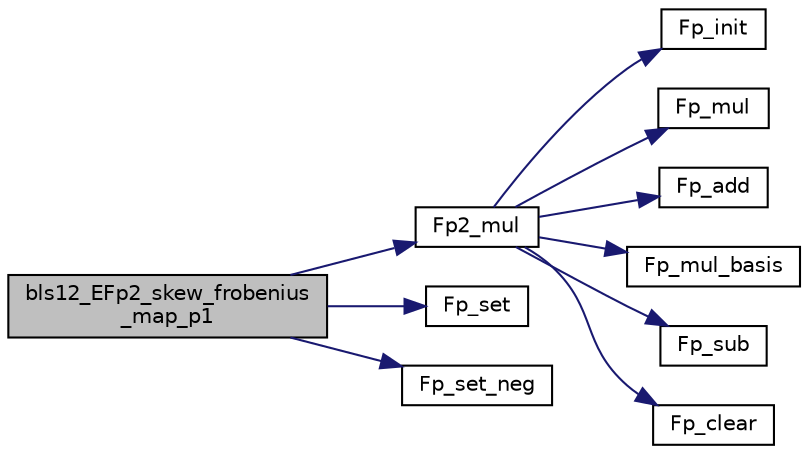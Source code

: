 digraph "bls12_EFp2_skew_frobenius_map_p1"
{
  edge [fontname="Helvetica",fontsize="10",labelfontname="Helvetica",labelfontsize="10"];
  node [fontname="Helvetica",fontsize="10",shape=record];
  rankdir="LR";
  Node0 [label="bls12_EFp2_skew_frobenius\l_map_p1",height=0.2,width=0.4,color="black", fillcolor="grey75", style="filled", fontcolor="black"];
  Node0 -> Node1 [color="midnightblue",fontsize="10",style="solid",fontname="Helvetica"];
  Node1 [label="Fp2_mul",height=0.2,width=0.4,color="black", fillcolor="white", style="filled",URL="$bn__fp2_8h.html#ae50d2c78465c0e5b292d3f702026edd1"];
  Node1 -> Node2 [color="midnightblue",fontsize="10",style="solid",fontname="Helvetica"];
  Node2 [label="Fp_init",height=0.2,width=0.4,color="black", fillcolor="white", style="filled",URL="$bn__fp_8h.html#af102c589736284034064b7c2283000cb"];
  Node1 -> Node3 [color="midnightblue",fontsize="10",style="solid",fontname="Helvetica"];
  Node3 [label="Fp_mul",height=0.2,width=0.4,color="black", fillcolor="white", style="filled",URL="$bn__fp_8h.html#a880fb156a0cc84e3483d481f9f22784e"];
  Node1 -> Node4 [color="midnightblue",fontsize="10",style="solid",fontname="Helvetica"];
  Node4 [label="Fp_add",height=0.2,width=0.4,color="black", fillcolor="white", style="filled",URL="$bn__fp_8h.html#a9caa801425735a7cc268db56717334c4"];
  Node1 -> Node5 [color="midnightblue",fontsize="10",style="solid",fontname="Helvetica"];
  Node5 [label="Fp_mul_basis",height=0.2,width=0.4,color="black", fillcolor="white", style="filled",URL="$bn__fp_8h.html#a2280c4f9e94184435f0dcc30bd85df9b"];
  Node1 -> Node6 [color="midnightblue",fontsize="10",style="solid",fontname="Helvetica"];
  Node6 [label="Fp_sub",height=0.2,width=0.4,color="black", fillcolor="white", style="filled",URL="$bn__fp_8h.html#ac462212d662d8bd7041f5fa8df436c2d"];
  Node1 -> Node7 [color="midnightblue",fontsize="10",style="solid",fontname="Helvetica"];
  Node7 [label="Fp_clear",height=0.2,width=0.4,color="black", fillcolor="white", style="filled",URL="$bn__fp_8h.html#a8020d216e590f1a4e3ed197dac0920fc"];
  Node0 -> Node8 [color="midnightblue",fontsize="10",style="solid",fontname="Helvetica"];
  Node8 [label="Fp_set",height=0.2,width=0.4,color="black", fillcolor="white", style="filled",URL="$bn__fp_8h.html#ab986f83b75086cf6c3f40105c5ae23b8"];
  Node0 -> Node9 [color="midnightblue",fontsize="10",style="solid",fontname="Helvetica"];
  Node9 [label="Fp_set_neg",height=0.2,width=0.4,color="black", fillcolor="white", style="filled",URL="$bn__fp_8h.html#ab8ccba7d599eda4d0cd9e34b09fe38e6"];
}
